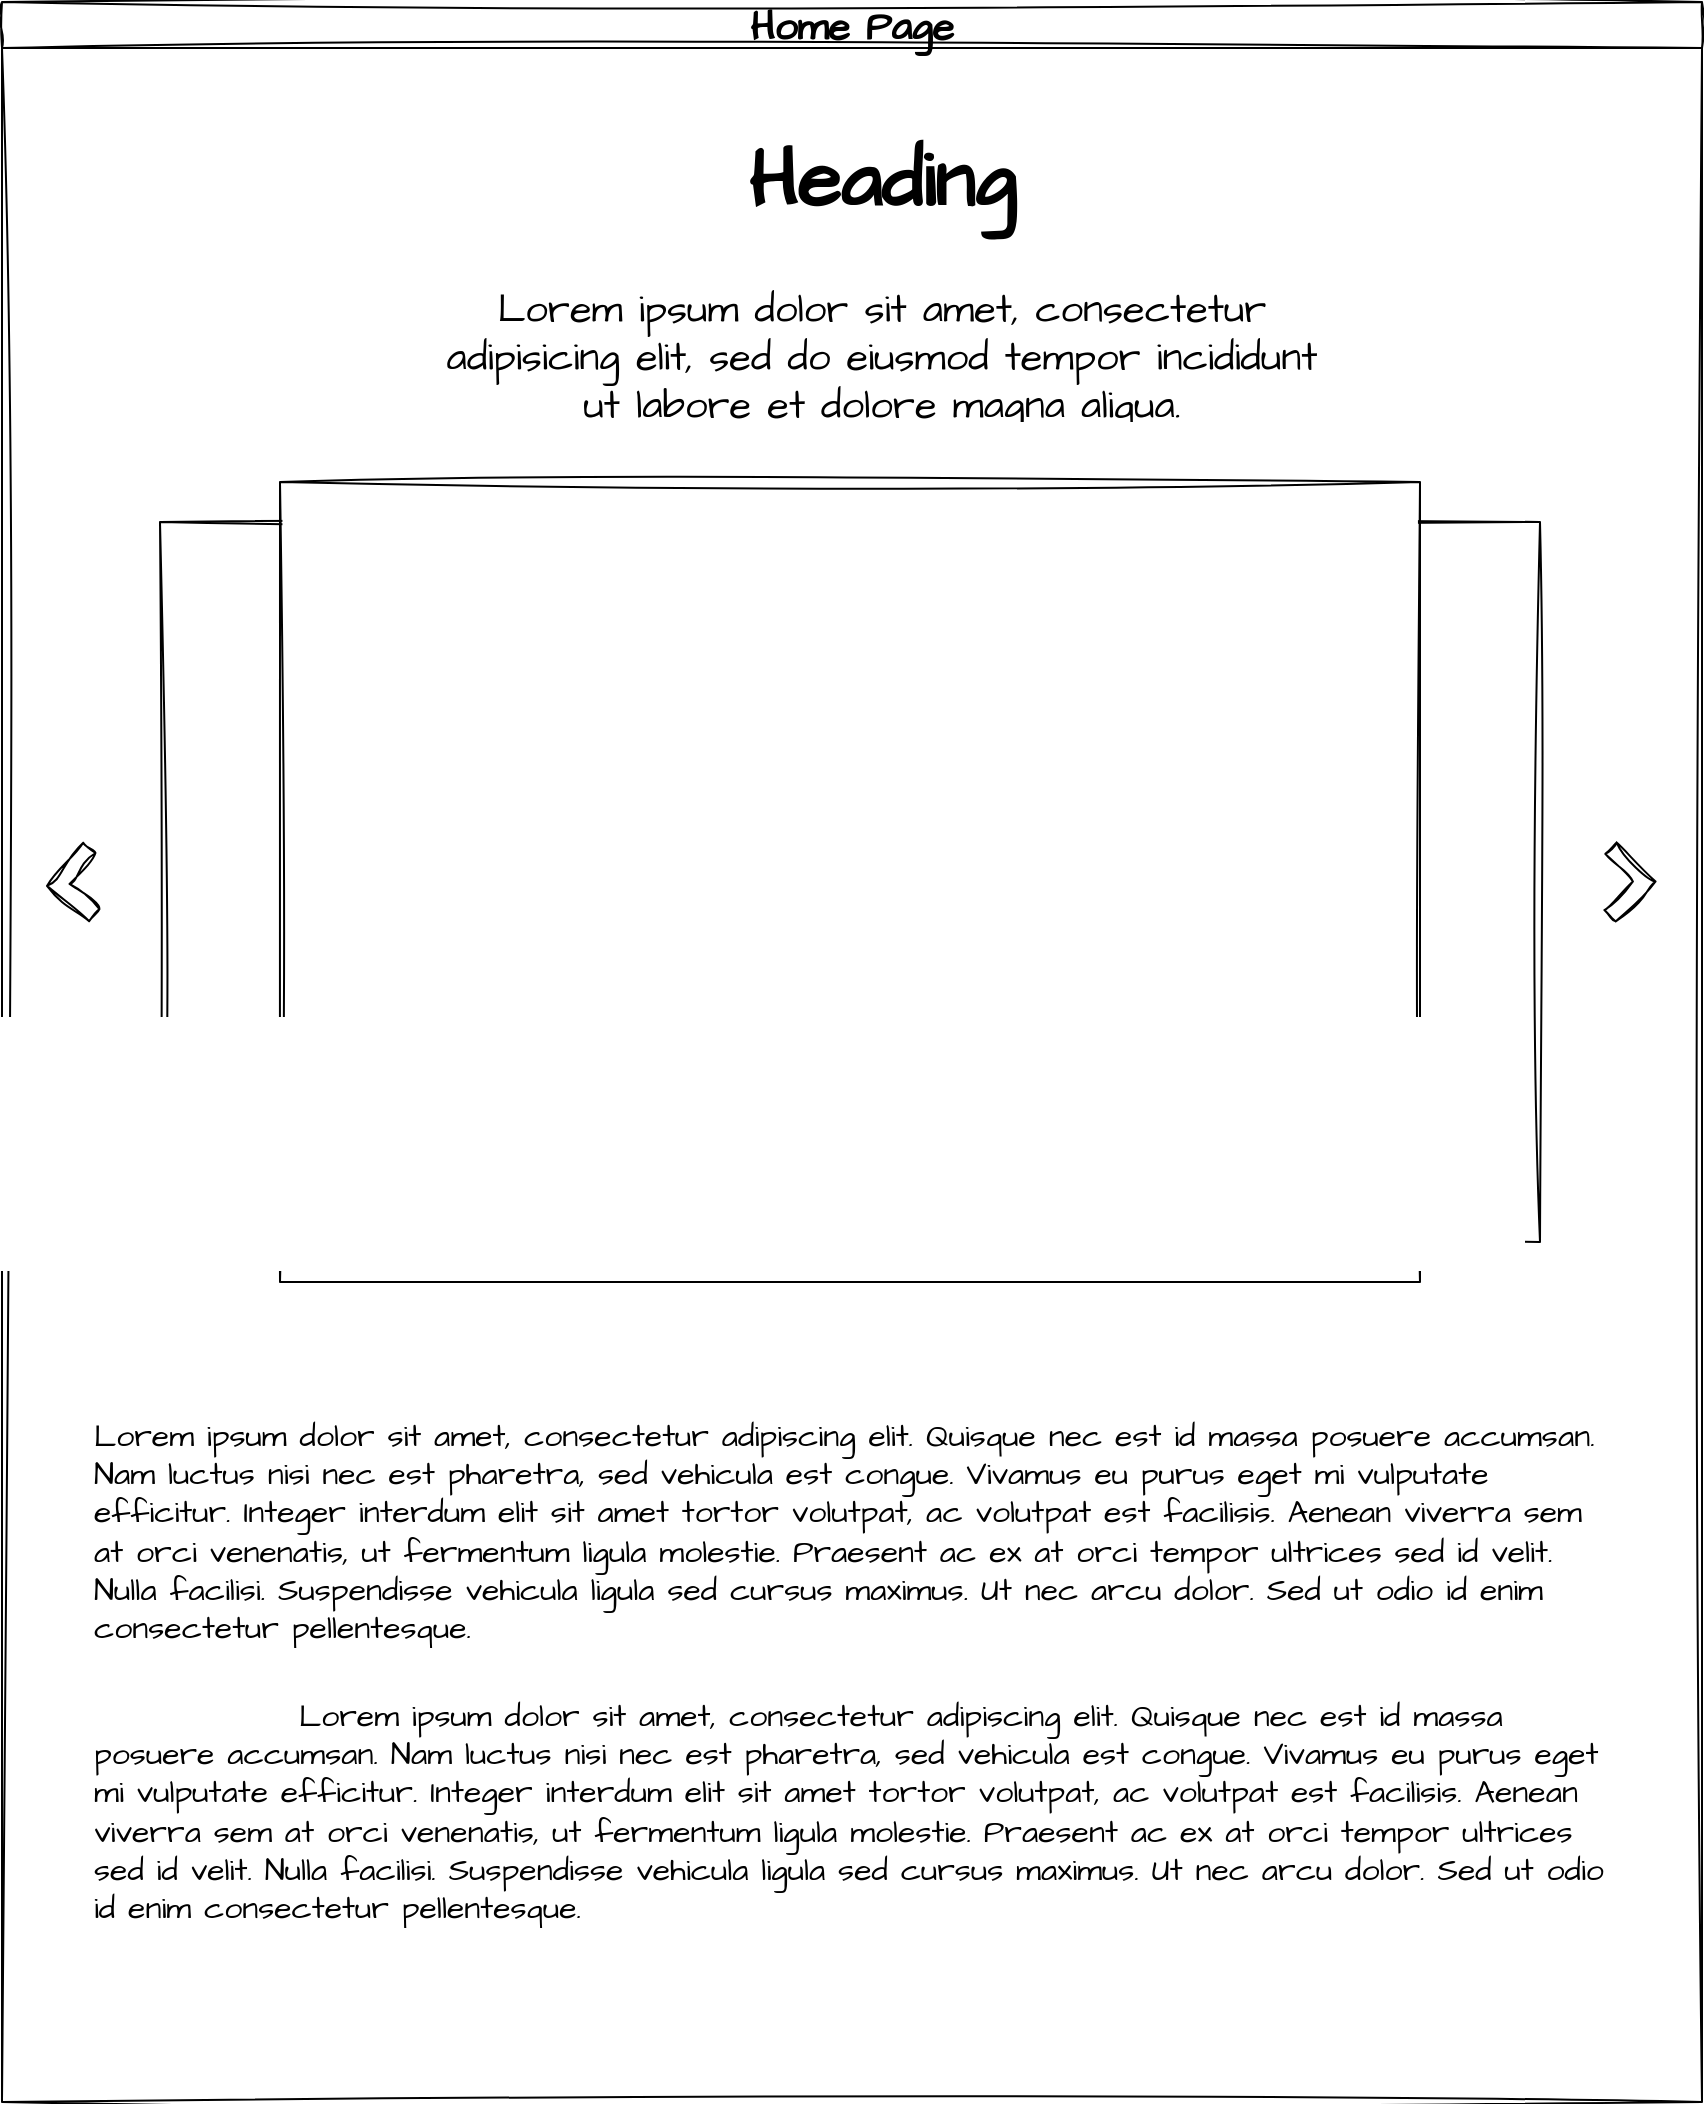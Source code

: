 <mxfile>
    <diagram id="TJX3ZT3p85OaiZP5J0TN" name="home">
        <mxGraphModel dx="1111" dy="332" grid="1" gridSize="10" guides="1" tooltips="1" connect="1" arrows="1" fold="1" page="1" pageScale="1" pageWidth="850" pageHeight="1100" math="0" shadow="0">
            <root>
                <mxCell id="0"/>
                <mxCell id="1" parent="0"/>
                <mxCell id="2" value="Home Page" style="swimlane;whiteSpace=wrap;html=1;sketch=1;hachureGap=4;jiggle=2;curveFitting=1;fontFamily=Architects Daughter;fontSource=https%3A%2F%2Ffonts.googleapis.com%2Fcss%3Ffamily%3DArchitects%2BDaughter;fontSize=20;" parent="1" vertex="1">
                    <mxGeometry width="850" height="1050" as="geometry"/>
                </mxCell>
                <mxCell id="3" value="" style="rounded=0;whiteSpace=wrap;html=1;sketch=1;hachureGap=4;jiggle=2;curveFitting=1;fontFamily=Architects Daughter;fontSource=https%3A%2F%2Ffonts.googleapis.com%2Fcss%3Ffamily%3DArchitects%2BDaughter;fontSize=20;" parent="2" vertex="1">
                    <mxGeometry x="79" y="260" width="690" height="360" as="geometry"/>
                </mxCell>
                <mxCell id="4" value="" style="rounded=0;whiteSpace=wrap;html=1;sketch=1;hachureGap=4;jiggle=2;curveFitting=1;fontFamily=Architects Daughter;fontSource=https%3A%2F%2Ffonts.googleapis.com%2Fcss%3Ffamily%3DArchitects%2BDaughter;fontSize=20;" parent="2" vertex="1">
                    <mxGeometry x="139" y="240" width="570" height="400" as="geometry"/>
                </mxCell>
                <mxCell id="6" value="" style="shape=corner;whiteSpace=wrap;html=1;sketch=1;hachureGap=4;jiggle=2;curveFitting=1;fontFamily=Architects Daughter;fontSource=https%3A%2F%2Ffonts.googleapis.com%2Fcss%3Ffamily%3DArchitects%2BDaughter;fontSize=20;dx=8;dy=8;rotation=-50;" parent="2" vertex="1">
                    <mxGeometry x="28.0" y="426.23" width="28.18" height="27.53" as="geometry"/>
                </mxCell>
                <mxCell id="7" value="" style="shape=corner;whiteSpace=wrap;html=1;sketch=1;hachureGap=4;jiggle=2;curveFitting=1;fontFamily=Architects Daughter;fontSource=https%3A%2F%2Ffonts.googleapis.com%2Fcss%3Ffamily%3DArchitects%2BDaughter;fontSize=20;dx=8;dy=8;rotation=135;" parent="2" vertex="1">
                    <mxGeometry x="793" y="426.23" width="28.18" height="27.53" as="geometry"/>
                </mxCell>
                <mxCell id="8" value="&lt;h1&gt;Heading&lt;/h1&gt;&lt;p&gt;Lorem ipsum dolor sit amet, consectetur adipisicing elit, sed do eiusmod tempor incididunt ut labore et dolore magna aliqua.&lt;/p&gt;" style="text;html=1;strokeColor=none;fillColor=none;spacing=5;spacingTop=-20;whiteSpace=wrap;overflow=hidden;rounded=0;sketch=1;hachureGap=4;jiggle=2;curveFitting=1;fontFamily=Architects Daughter;fontSource=https%3A%2F%2Ffonts.googleapis.com%2Fcss%3Ffamily%3DArchitects%2BDaughter;fontSize=20;align=center;" parent="2" vertex="1">
                    <mxGeometry x="210" y="50" width="460" height="160" as="geometry"/>
                </mxCell>
                <mxCell id="12" value="Lorem ipsum dolor sit amet, consectetur adipiscing elit. Quisque nec est id massa posuere accumsan. Nam luctus nisi nec est pharetra, sed vehicula est congue. Vivamus eu purus eget mi vulputate efficitur. Integer interdum elit sit amet tortor volutpat, ac volutpat est facilisis. Aenean viverra sem at orci venenatis, ut fermentum ligula molestie. Praesent ac ex at orci tempor ultrices sed id velit. Nulla facilisi. Suspendisse vehicula ligula sed cursus maximus. Ut nec arcu dolor. Sed ut odio id enim consectetur pellentesque." style="text;strokeColor=none;fillColor=none;align=left;verticalAlign=middle;spacingLeft=4;spacingRight=4;overflow=hidden;points=[[0,0.5],[1,0.5]];portConstraint=eastwest;rotatable=0;whiteSpace=wrap;html=1;fontSize=16;sketch=1;hachureGap=4;jiggle=2;curveFitting=1;fontFamily=Architects Daughter;fontSource=https%3A%2F%2Ffonts.googleapis.com%2Fcss%3Ffamily%3DArchitects%2BDaughter;" parent="2" vertex="1">
                    <mxGeometry x="40" y="700" width="770" height="130" as="geometry"/>
                </mxCell>
                <mxCell id="13" value="&lt;span style=&quot;white-space: pre;&quot;&gt;&#9;&lt;/span&gt;&lt;span style=&quot;white-space: pre;&quot;&gt;&#9;&lt;/span&gt;Lorem ipsum dolor sit amet, consectetur adipiscing elit. Quisque nec est id massa posuere accumsan. Nam luctus nisi nec est pharetra, sed vehicula est congue. Vivamus eu purus eget mi vulputate efficitur. Integer interdum elit sit amet tortor volutpat, ac volutpat est facilisis. Aenean viverra sem at orci venenatis, ut fermentum ligula molestie. Praesent ac ex at orci tempor ultrices sed id velit. Nulla facilisi. Suspendisse vehicula ligula sed cursus maximus. Ut nec arcu dolor. Sed ut odio id enim consectetur pellentesque." style="text;strokeColor=none;fillColor=none;align=left;verticalAlign=middle;spacingLeft=4;spacingRight=4;overflow=hidden;points=[[0,0.5],[1,0.5]];portConstraint=eastwest;rotatable=0;whiteSpace=wrap;html=1;fontSize=16;sketch=1;hachureGap=4;jiggle=2;curveFitting=1;fontFamily=Architects Daughter;fontSource=https%3A%2F%2Ffonts.googleapis.com%2Fcss%3Ffamily%3DArchitects%2BDaughter;" parent="2" vertex="1">
                    <mxGeometry x="40" y="840" width="770" height="130" as="geometry"/>
                </mxCell>
            </root>
        </mxGraphModel>
    </diagram>
    <diagram id="SYhMbiW6rPOVKV1-QUtG" name="menu">
        <mxGraphModel dx="1111" dy="332" grid="1" gridSize="10" guides="1" tooltips="1" connect="1" arrows="1" fold="1" page="1" pageScale="1" pageWidth="850" pageHeight="1100" math="0" shadow="0">
            <root>
                <mxCell id="0"/>
                <mxCell id="1" parent="0"/>
                <mxCell id="maoXG7olV6y6_MJarEYi-1" value="Menu Page" style="swimlane;whiteSpace=wrap;html=1;sketch=1;hachureGap=4;jiggle=2;curveFitting=1;fontFamily=Architects Daughter;fontSource=https%3A%2F%2Ffonts.googleapis.com%2Fcss%3Ffamily%3DArchitects%2BDaughter;fontSize=20;" parent="1" vertex="1">
                    <mxGeometry width="850" height="730" as="geometry"/>
                </mxCell>
                <mxCell id="maoXG7olV6y6_MJarEYi-2" value="Week 1 .." style="rounded=1;whiteSpace=wrap;html=1;sketch=1;hachureGap=4;jiggle=2;curveFitting=1;fontFamily=Architects Daughter;fontSource=https%3A%2F%2Ffonts.googleapis.com%2Fcss%3Ffamily%3DArchitects%2BDaughter;fontSize=20;" parent="maoXG7olV6y6_MJarEYi-1" vertex="1">
                    <mxGeometry x="30" y="80" width="90" height="30" as="geometry"/>
                </mxCell>
                <mxCell id="maoXG7olV6y6_MJarEYi-3" value="" style="shape=flexArrow;endArrow=classic;html=1;sketch=1;hachureGap=4;jiggle=2;curveFitting=1;fontFamily=Architects Daughter;fontSource=https%3A%2F%2Ffonts.googleapis.com%2Fcss%3Ffamily%3DArchitects%2BDaughter;fontSize=16;" parent="maoXG7olV6y6_MJarEYi-1" edge="1">
                    <mxGeometry width="50" height="50" relative="1" as="geometry">
                        <mxPoint x="120" y="80" as="sourcePoint"/>
                        <mxPoint x="120" y="120" as="targetPoint"/>
                    </mxGeometry>
                </mxCell>
                <mxCell id="maoXG7olV6y6_MJarEYi-4" value="Week 1" style="shape=table;childLayout=tableLayout;startSize=40;collapsible=0;recursiveResize=0;expand=0;fontStyle=1;sketch=1;hachureGap=4;jiggle=2;curveFitting=1;fontFamily=Architects Daughter;fontSource=https%3A%2F%2Ffonts.googleapis.com%2Fcss%3Ffamily%3DArchitects%2BDaughter;fontSize=20;" parent="1" vertex="1">
                    <mxGeometry x="40" y="160" width="740" height="520" as="geometry"/>
                </mxCell>
                <mxCell id="maoXG7olV6y6_MJarEYi-5" value="Breakfast" style="shape=tableRow;horizontal=0;startSize=40;swimlaneHead=0;swimlaneBody=0;top=0;left=0;bottom=0;right=0;dropTarget=0;fillColor=none;collapsible=0;recursiveResize=0;expand=0;fontStyle=1;sketch=1;hachureGap=4;jiggle=2;curveFitting=1;fontFamily=Architects Daughter;fontSource=https%3A%2F%2Ffonts.googleapis.com%2Fcss%3Ffamily%3DArchitects%2BDaughter;fontSize=20;" parent="maoXG7olV6y6_MJarEYi-4" vertex="1">
                    <mxGeometry y="40" width="740" height="120" as="geometry"/>
                </mxCell>
                <mxCell id="maoXG7olV6y6_MJarEYi-6" value="Mon" style="swimlane;swimlaneHead=0;swimlaneBody=0;fontStyle=0;connectable=0;fillColor=none;startSize=40;collapsible=0;recursiveResize=0;expand=0;fontStyle=1;sketch=1;hachureGap=4;jiggle=2;curveFitting=1;fontFamily=Architects Daughter;fontSource=https%3A%2F%2Ffonts.googleapis.com%2Fcss%3Ffamily%3DArchitects%2BDaughter;fontSize=20;" parent="maoXG7olV6y6_MJarEYi-5" vertex="1">
                    <mxGeometry x="40" width="233" height="120" as="geometry">
                        <mxRectangle width="233" height="120" as="alternateBounds"/>
                    </mxGeometry>
                </mxCell>
                <mxCell id="maoXG7olV6y6_MJarEYi-7" value="Tue" style="swimlane;swimlaneHead=0;swimlaneBody=0;fontStyle=0;connectable=0;fillColor=none;startSize=40;collapsible=0;recursiveResize=0;expand=0;fontStyle=1;sketch=1;hachureGap=4;jiggle=2;curveFitting=1;fontFamily=Architects Daughter;fontSource=https%3A%2F%2Ffonts.googleapis.com%2Fcss%3Ffamily%3DArchitects%2BDaughter;fontSize=20;" parent="maoXG7olV6y6_MJarEYi-5" vertex="1">
                    <mxGeometry x="273" width="234" height="120" as="geometry">
                        <mxRectangle width="234" height="120" as="alternateBounds"/>
                    </mxGeometry>
                </mxCell>
                <mxCell id="maoXG7olV6y6_MJarEYi-8" value="Wed" style="swimlane;swimlaneHead=0;swimlaneBody=0;fontStyle=0;connectable=0;fillColor=none;startSize=40;collapsible=0;recursiveResize=0;expand=0;fontStyle=1;sketch=1;hachureGap=4;jiggle=2;curveFitting=1;fontFamily=Architects Daughter;fontSource=https%3A%2F%2Ffonts.googleapis.com%2Fcss%3Ffamily%3DArchitects%2BDaughter;fontSize=20;" parent="maoXG7olV6y6_MJarEYi-5" vertex="1">
                    <mxGeometry x="507" width="233" height="120" as="geometry">
                        <mxRectangle width="233" height="120" as="alternateBounds"/>
                    </mxGeometry>
                </mxCell>
                <mxCell id="maoXG7olV6y6_MJarEYi-9" value="Lunch" style="shape=tableRow;horizontal=0;startSize=40;swimlaneHead=0;swimlaneBody=0;top=0;left=0;bottom=0;right=0;dropTarget=0;fillColor=none;collapsible=0;recursiveResize=0;expand=0;fontStyle=1;sketch=1;hachureGap=4;jiggle=2;curveFitting=1;fontFamily=Architects Daughter;fontSource=https%3A%2F%2Ffonts.googleapis.com%2Fcss%3Ffamily%3DArchitects%2BDaughter;fontSize=20;" parent="maoXG7olV6y6_MJarEYi-4" vertex="1">
                    <mxGeometry y="160" width="740" height="120" as="geometry"/>
                </mxCell>
                <mxCell id="maoXG7olV6y6_MJarEYi-10" value="" style="swimlane;swimlaneHead=0;swimlaneBody=0;fontStyle=0;connectable=0;fillColor=none;startSize=0;collapsible=0;recursiveResize=0;expand=0;fontStyle=1;sketch=1;hachureGap=4;jiggle=2;curveFitting=1;fontFamily=Architects Daughter;fontSource=https%3A%2F%2Ffonts.googleapis.com%2Fcss%3Ffamily%3DArchitects%2BDaughter;fontSize=20;" parent="maoXG7olV6y6_MJarEYi-9" vertex="1">
                    <mxGeometry x="40" width="233" height="120" as="geometry">
                        <mxRectangle width="233" height="120" as="alternateBounds"/>
                    </mxGeometry>
                </mxCell>
                <mxCell id="maoXG7olV6y6_MJarEYi-11" value="" style="swimlane;swimlaneHead=0;swimlaneBody=0;fontStyle=0;connectable=0;fillColor=none;startSize=0;collapsible=0;recursiveResize=0;expand=0;fontStyle=1;sketch=1;hachureGap=4;jiggle=2;curveFitting=1;fontFamily=Architects Daughter;fontSource=https%3A%2F%2Ffonts.googleapis.com%2Fcss%3Ffamily%3DArchitects%2BDaughter;fontSize=20;" parent="maoXG7olV6y6_MJarEYi-9" vertex="1">
                    <mxGeometry x="273" width="234" height="120" as="geometry">
                        <mxRectangle width="234" height="120" as="alternateBounds"/>
                    </mxGeometry>
                </mxCell>
                <mxCell id="maoXG7olV6y6_MJarEYi-12" value="" style="swimlane;swimlaneHead=0;swimlaneBody=0;fontStyle=0;connectable=0;fillColor=none;startSize=0;collapsible=0;recursiveResize=0;expand=0;fontStyle=1;sketch=1;hachureGap=4;jiggle=2;curveFitting=1;fontFamily=Architects Daughter;fontSource=https%3A%2F%2Ffonts.googleapis.com%2Fcss%3Ffamily%3DArchitects%2BDaughter;fontSize=20;" parent="maoXG7olV6y6_MJarEYi-9" vertex="1">
                    <mxGeometry x="507" width="233" height="120" as="geometry">
                        <mxRectangle width="233" height="120" as="alternateBounds"/>
                    </mxGeometry>
                </mxCell>
                <mxCell id="maoXG7olV6y6_MJarEYi-13" value="Snaks" style="shape=tableRow;horizontal=0;startSize=40;swimlaneHead=0;swimlaneBody=0;top=0;left=0;bottom=0;right=0;dropTarget=0;fillColor=none;collapsible=0;recursiveResize=0;expand=0;fontStyle=1;sketch=1;hachureGap=4;jiggle=2;curveFitting=1;fontFamily=Architects Daughter;fontSource=https%3A%2F%2Ffonts.googleapis.com%2Fcss%3Ffamily%3DArchitects%2BDaughter;fontSize=20;" parent="maoXG7olV6y6_MJarEYi-4" vertex="1">
                    <mxGeometry y="280" width="740" height="120" as="geometry"/>
                </mxCell>
                <mxCell id="maoXG7olV6y6_MJarEYi-14" value="" style="swimlane;swimlaneHead=0;swimlaneBody=0;fontStyle=0;connectable=0;fillColor=none;startSize=0;collapsible=0;recursiveResize=0;expand=0;fontStyle=1;sketch=1;hachureGap=4;jiggle=2;curveFitting=1;fontFamily=Architects Daughter;fontSource=https%3A%2F%2Ffonts.googleapis.com%2Fcss%3Ffamily%3DArchitects%2BDaughter;fontSize=20;" parent="maoXG7olV6y6_MJarEYi-13" vertex="1">
                    <mxGeometry x="40" width="233" height="120" as="geometry">
                        <mxRectangle width="233" height="120" as="alternateBounds"/>
                    </mxGeometry>
                </mxCell>
                <mxCell id="maoXG7olV6y6_MJarEYi-15" value="" style="swimlane;swimlaneHead=0;swimlaneBody=0;fontStyle=0;connectable=0;fillColor=none;startSize=0;collapsible=0;recursiveResize=0;expand=0;fontStyle=1;sketch=1;hachureGap=4;jiggle=2;curveFitting=1;fontFamily=Architects Daughter;fontSource=https%3A%2F%2Ffonts.googleapis.com%2Fcss%3Ffamily%3DArchitects%2BDaughter;fontSize=20;" parent="maoXG7olV6y6_MJarEYi-13" vertex="1">
                    <mxGeometry x="273" width="234" height="120" as="geometry">
                        <mxRectangle width="234" height="120" as="alternateBounds"/>
                    </mxGeometry>
                </mxCell>
                <mxCell id="maoXG7olV6y6_MJarEYi-16" value="" style="swimlane;swimlaneHead=0;swimlaneBody=0;fontStyle=0;connectable=0;fillColor=none;startSize=0;collapsible=0;recursiveResize=0;expand=0;fontStyle=1;sketch=1;hachureGap=4;jiggle=2;curveFitting=1;fontFamily=Architects Daughter;fontSource=https%3A%2F%2Ffonts.googleapis.com%2Fcss%3Ffamily%3DArchitects%2BDaughter;fontSize=20;" parent="maoXG7olV6y6_MJarEYi-13" vertex="1">
                    <mxGeometry x="507" width="233" height="120" as="geometry">
                        <mxRectangle width="233" height="120" as="alternateBounds"/>
                    </mxGeometry>
                </mxCell>
                <mxCell id="maoXG7olV6y6_MJarEYi-17" value="Dinner" style="shape=tableRow;horizontal=0;startSize=40;swimlaneHead=0;swimlaneBody=0;top=0;left=0;bottom=0;right=0;dropTarget=0;fillColor=none;collapsible=0;recursiveResize=0;expand=0;fontStyle=1;sketch=1;hachureGap=4;jiggle=2;curveFitting=1;fontFamily=Architects Daughter;fontSource=https%3A%2F%2Ffonts.googleapis.com%2Fcss%3Ffamily%3DArchitects%2BDaughter;fontSize=20;" parent="maoXG7olV6y6_MJarEYi-4" vertex="1">
                    <mxGeometry y="400" width="740" height="120" as="geometry"/>
                </mxCell>
                <mxCell id="maoXG7olV6y6_MJarEYi-18" value="" style="swimlane;swimlaneHead=0;swimlaneBody=0;fontStyle=0;connectable=0;fillColor=none;startSize=0;collapsible=0;recursiveResize=0;expand=0;fontStyle=1;sketch=1;hachureGap=4;jiggle=2;curveFitting=1;fontFamily=Architects Daughter;fontSource=https%3A%2F%2Ffonts.googleapis.com%2Fcss%3Ffamily%3DArchitects%2BDaughter;fontSize=20;" parent="maoXG7olV6y6_MJarEYi-17" vertex="1">
                    <mxGeometry x="40" width="233" height="120" as="geometry">
                        <mxRectangle width="233" height="120" as="alternateBounds"/>
                    </mxGeometry>
                </mxCell>
                <mxCell id="maoXG7olV6y6_MJarEYi-19" value="" style="swimlane;swimlaneHead=0;swimlaneBody=0;fontStyle=0;connectable=0;fillColor=none;startSize=0;collapsible=0;recursiveResize=0;expand=0;fontStyle=1;sketch=1;hachureGap=4;jiggle=2;curveFitting=1;fontFamily=Architects Daughter;fontSource=https%3A%2F%2Ffonts.googleapis.com%2Fcss%3Ffamily%3DArchitects%2BDaughter;fontSize=20;" parent="maoXG7olV6y6_MJarEYi-17" vertex="1">
                    <mxGeometry x="273" width="234" height="120" as="geometry">
                        <mxRectangle width="234" height="120" as="alternateBounds"/>
                    </mxGeometry>
                </mxCell>
                <mxCell id="maoXG7olV6y6_MJarEYi-20" value="" style="swimlane;swimlaneHead=0;swimlaneBody=0;fontStyle=0;connectable=0;fillColor=none;startSize=0;collapsible=0;recursiveResize=0;expand=0;fontStyle=1;sketch=1;hachureGap=4;jiggle=2;curveFitting=1;fontFamily=Architects Daughter;fontSource=https%3A%2F%2Ffonts.googleapis.com%2Fcss%3Ffamily%3DArchitects%2BDaughter;fontSize=20;" parent="maoXG7olV6y6_MJarEYi-17" vertex="1">
                    <mxGeometry x="507" width="233" height="120" as="geometry">
                        <mxRectangle width="233" height="120" as="alternateBounds"/>
                    </mxGeometry>
                </mxCell>
            </root>
        </mxGraphModel>
    </diagram>
    <diagram id="nH3wMrpbLh-kvqj3_I5e" name="contact">
        <mxGraphModel dx="432" dy="446" grid="1" gridSize="10" guides="1" tooltips="1" connect="1" arrows="1" fold="1" page="1" pageScale="1" pageWidth="850" pageHeight="1100" math="0" shadow="0">
            <root>
                <mxCell id="0"/>
                <mxCell id="1" parent="0"/>
                <mxCell id="zpStlY2OtNtRX8FAR3gF-1" value="Contact Page" style="swimlane;whiteSpace=wrap;html=1;sketch=1;hachureGap=4;jiggle=2;curveFitting=1;fontFamily=Architects Daughter;fontSource=https%3A%2F%2Ffonts.googleapis.com%2Fcss%3Ffamily%3DArchitects%2BDaughter;fontSize=20;" parent="1" vertex="1">
                    <mxGeometry width="850" height="510" as="geometry"/>
                </mxCell>
                <mxCell id="zpStlY2OtNtRX8FAR3gF-2" value="&lt;pre&gt;&lt;font style=&quot;font-size: 14px;&quot;&gt;First Name&lt;/font&gt;&lt;/pre&gt;" style="rounded=1;whiteSpace=wrap;html=1;sketch=1;hachureGap=4;jiggle=2;curveFitting=1;fontFamily=Architects Daughter;fontSource=https%3A%2F%2Ffonts.googleapis.com%2Fcss%3Ffamily%3DArchitects%2BDaughter;fontSize=20;" parent="zpStlY2OtNtRX8FAR3gF-1" vertex="1">
                    <mxGeometry x="80" y="220" width="140" height="50" as="geometry"/>
                </mxCell>
                <mxCell id="zpStlY2OtNtRX8FAR3gF-3" value="&lt;pre&gt;&lt;font style=&quot;font-size: 14px;&quot;&gt;Last Name&lt;/font&gt;&lt;/pre&gt;" style="rounded=1;whiteSpace=wrap;html=1;sketch=1;hachureGap=4;jiggle=2;curveFitting=1;fontFamily=Architects Daughter;fontSource=https%3A%2F%2Ffonts.googleapis.com%2Fcss%3Ffamily%3DArchitects%2BDaughter;fontSize=20;" parent="zpStlY2OtNtRX8FAR3gF-1" vertex="1">
                    <mxGeometry x="260" y="220" width="140" height="50" as="geometry"/>
                </mxCell>
                <mxCell id="zpStlY2OtNtRX8FAR3gF-4" value="&lt;pre&gt;&lt;font style=&quot;font-size: 14px;&quot;&gt;example@example.com&lt;/font&gt;&lt;/pre&gt;" style="rounded=1;whiteSpace=wrap;html=1;sketch=1;hachureGap=4;jiggle=2;curveFitting=1;fontFamily=Architects Daughter;fontSource=https%3A%2F%2Ffonts.googleapis.com%2Fcss%3Ffamily%3DArchitects%2BDaughter;fontSize=20;" parent="zpStlY2OtNtRX8FAR3gF-1" vertex="1">
                    <mxGeometry x="80" y="330" width="320" height="50" as="geometry"/>
                </mxCell>
                <mxCell id="zpStlY2OtNtRX8FAR3gF-5" value="&lt;pre&gt;&lt;font style=&quot;font-size: 14px;&quot;&gt;food/menu/collab/etc...&lt;/font&gt;&lt;/pre&gt;" style="rounded=1;whiteSpace=wrap;html=1;sketch=1;hachureGap=4;jiggle=2;curveFitting=1;fontFamily=Architects Daughter;fontSource=https%3A%2F%2Ffonts.googleapis.com%2Fcss%3Ffamily%3DArchitects%2BDaughter;fontSize=20;" parent="zpStlY2OtNtRX8FAR3gF-1" vertex="1">
                    <mxGeometry x="80" y="110" width="320" height="50" as="geometry"/>
                </mxCell>
                <mxCell id="zpStlY2OtNtRX8FAR3gF-6" value="" style="shape=flexArrow;endArrow=classic;html=1;sketch=1;hachureGap=4;jiggle=2;curveFitting=1;fontFamily=Architects Daughter;fontSource=https%3A%2F%2Ffonts.googleapis.com%2Fcss%3Ffamily%3DArchitects%2BDaughter;fontSize=16;entryX=1;entryY=1;entryDx=0;entryDy=0;exitX=1;exitY=0;exitDx=0;exitDy=0;" parent="zpStlY2OtNtRX8FAR3gF-1" edge="1">
                    <mxGeometry width="50" height="50" relative="1" as="geometry">
                        <mxPoint x="387" y="110" as="sourcePoint"/>
                        <mxPoint x="387" y="160" as="targetPoint"/>
                    </mxGeometry>
                </mxCell>
                <mxCell id="zpStlY2OtNtRX8FAR3gF-7" value="&lt;pre&gt;&lt;font style=&quot;font-size: 14px;&quot;&gt;description&lt;/font&gt;&lt;/pre&gt;" style="rounded=0;whiteSpace=wrap;html=1;sketch=1;hachureGap=4;jiggle=2;curveFitting=1;fontFamily=Architects Daughter;fontSource=https%3A%2F%2Ffonts.googleapis.com%2Fcss%3Ffamily%3DArchitects%2BDaughter;fontSize=20;" parent="zpStlY2OtNtRX8FAR3gF-1" vertex="1">
                    <mxGeometry x="480" y="110" width="300" height="270" as="geometry"/>
                </mxCell>
                <mxCell id="zpStlY2OtNtRX8FAR3gF-8" value="NAME" style="text;html=1;strokeColor=none;fillColor=none;align=center;verticalAlign=middle;whiteSpace=wrap;rounded=0;sketch=1;hachureGap=4;jiggle=2;curveFitting=1;fontFamily=Architects Daughter;fontSource=https%3A%2F%2Ffonts.googleapis.com%2Fcss%3Ffamily%3DArchitects%2BDaughter;fontSize=20;" parent="zpStlY2OtNtRX8FAR3gF-1" vertex="1">
                    <mxGeometry x="80" y="180" width="60" height="30" as="geometry"/>
                </mxCell>
                <mxCell id="zpStlY2OtNtRX8FAR3gF-9" value="MESSAGE" style="text;html=1;strokeColor=none;fillColor=none;align=center;verticalAlign=middle;whiteSpace=wrap;rounded=0;sketch=1;hachureGap=4;jiggle=2;curveFitting=1;fontFamily=Architects Daughter;fontSource=https%3A%2F%2Ffonts.googleapis.com%2Fcss%3Ffamily%3DArchitects%2BDaughter;fontSize=20;" parent="zpStlY2OtNtRX8FAR3gF-1" vertex="1">
                    <mxGeometry x="480" y="70" width="90" height="30" as="geometry"/>
                </mxCell>
                <mxCell id="zpStlY2OtNtRX8FAR3gF-10" value="EMAIL" style="text;html=1;strokeColor=none;fillColor=none;align=center;verticalAlign=middle;whiteSpace=wrap;rounded=0;sketch=1;hachureGap=4;jiggle=2;curveFitting=1;fontFamily=Architects Daughter;fontSource=https%3A%2F%2Ffonts.googleapis.com%2Fcss%3Ffamily%3DArchitects%2BDaughter;fontSize=20;" parent="zpStlY2OtNtRX8FAR3gF-1" vertex="1">
                    <mxGeometry x="80" y="290" width="60" height="30" as="geometry"/>
                </mxCell>
                <mxCell id="zpStlY2OtNtRX8FAR3gF-11" value="REGARDING?" style="text;html=1;strokeColor=none;fillColor=none;align=center;verticalAlign=middle;whiteSpace=wrap;rounded=0;sketch=1;hachureGap=4;jiggle=2;curveFitting=1;fontFamily=Architects Daughter;fontSource=https%3A%2F%2Ffonts.googleapis.com%2Fcss%3Ffamily%3DArchitects%2BDaughter;fontSize=20;" parent="zpStlY2OtNtRX8FAR3gF-1" vertex="1">
                    <mxGeometry x="80" y="70" width="120" height="30" as="geometry"/>
                </mxCell>
                <mxCell id="zpStlY2OtNtRX8FAR3gF-12" value="&lt;font style=&quot;font-size: 20px;&quot;&gt;SUBMIT&lt;/font&gt;" style="rounded=1;whiteSpace=wrap;html=1;sketch=1;hachureGap=4;jiggle=2;curveFitting=1;fontFamily=Architects Daughter;fontSource=https%3A%2F%2Ffonts.googleapis.com%2Fcss%3Ffamily%3DArchitects%2BDaughter;fontSize=14;" parent="zpStlY2OtNtRX8FAR3gF-1" vertex="1">
                    <mxGeometry x="335" y="430" width="180" height="40" as="geometry"/>
                </mxCell>
            </root>
        </mxGraphModel>
    </diagram>
</mxfile>